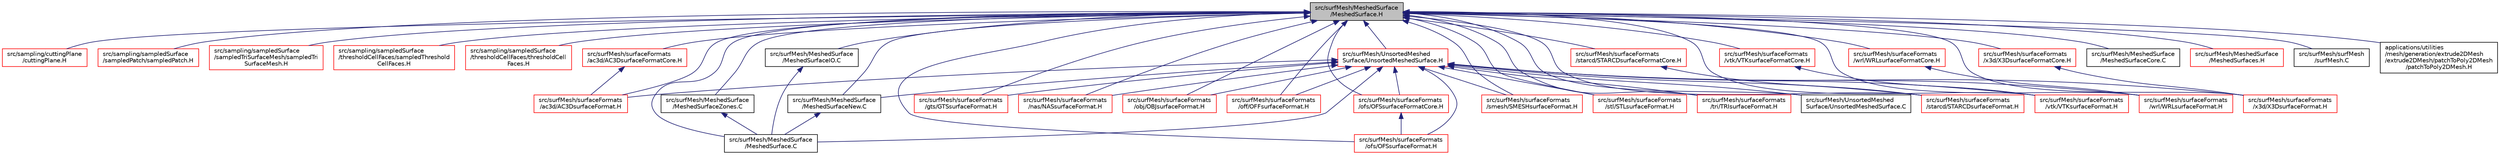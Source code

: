 digraph "src/surfMesh/MeshedSurface/MeshedSurface.H"
{
  bgcolor="transparent";
  edge [fontname="Helvetica",fontsize="10",labelfontname="Helvetica",labelfontsize="10"];
  node [fontname="Helvetica",fontsize="10",shape=record];
  Node193 [label="src/surfMesh/MeshedSurface\l/MeshedSurface.H",height=0.2,width=0.4,color="black", fillcolor="grey75", style="filled", fontcolor="black"];
  Node193 -> Node194 [dir="back",color="midnightblue",fontsize="10",style="solid",fontname="Helvetica"];
  Node194 [label="src/sampling/cuttingPlane\l/cuttingPlane.H",height=0.2,width=0.4,color="red",URL="$a14849.html"];
  Node193 -> Node200 [dir="back",color="midnightblue",fontsize="10",style="solid",fontname="Helvetica"];
  Node200 [label="src/sampling/sampledSurface\l/sampledPatch/sampledPatch.H",height=0.2,width=0.4,color="red",URL="$a15107.html"];
  Node193 -> Node206 [dir="back",color="midnightblue",fontsize="10",style="solid",fontname="Helvetica"];
  Node206 [label="src/sampling/sampledSurface\l/sampledTriSurfaceMesh/sampledTri\lSurfaceMesh.H",height=0.2,width=0.4,color="red",URL="$a15158.html"];
  Node193 -> Node209 [dir="back",color="midnightblue",fontsize="10",style="solid",fontname="Helvetica"];
  Node209 [label="src/sampling/sampledSurface\l/thresholdCellFaces/sampledThreshold\lCellFaces.H",height=0.2,width=0.4,color="red",URL="$a15167.html"];
  Node193 -> Node212 [dir="back",color="midnightblue",fontsize="10",style="solid",fontname="Helvetica"];
  Node212 [label="src/sampling/sampledSurface\l/thresholdCellFaces/thresholdCell\lFaces.H",height=0.2,width=0.4,color="red",URL="$a15176.html"];
  Node193 -> Node214 [dir="back",color="midnightblue",fontsize="10",style="solid",fontname="Helvetica"];
  Node214 [label="src/surfMesh/MeshedSurface\l/MeshedSurface.C",height=0.2,width=0.4,color="black",URL="$a15359.html"];
  Node193 -> Node215 [dir="back",color="midnightblue",fontsize="10",style="solid",fontname="Helvetica"];
  Node215 [label="src/surfMesh/MeshedSurface\l/MeshedSurfaceZones.C",height=0.2,width=0.4,color="black",URL="$a15383.html"];
  Node215 -> Node214 [dir="back",color="midnightblue",fontsize="10",style="solid",fontname="Helvetica"];
  Node193 -> Node216 [dir="back",color="midnightblue",fontsize="10",style="solid",fontname="Helvetica"];
  Node216 [label="src/surfMesh/MeshedSurface\l/MeshedSurfaceIO.C",height=0.2,width=0.4,color="black",URL="$a15368.html"];
  Node216 -> Node214 [dir="back",color="midnightblue",fontsize="10",style="solid",fontname="Helvetica"];
  Node193 -> Node217 [dir="back",color="midnightblue",fontsize="10",style="solid",fontname="Helvetica"];
  Node217 [label="src/surfMesh/MeshedSurface\l/MeshedSurfaceNew.C",height=0.2,width=0.4,color="black",URL="$a15371.html"];
  Node217 -> Node214 [dir="back",color="midnightblue",fontsize="10",style="solid",fontname="Helvetica"];
  Node193 -> Node218 [dir="back",color="midnightblue",fontsize="10",style="solid",fontname="Helvetica"];
  Node218 [label="src/surfMesh/MeshedSurface\l/MeshedSurfaceCore.C",height=0.2,width=0.4,color="black",URL="$a15365.html"];
  Node193 -> Node219 [dir="back",color="midnightblue",fontsize="10",style="solid",fontname="Helvetica"];
  Node219 [label="src/surfMesh/MeshedSurface\l/MeshedSurfaces.H",height=0.2,width=0.4,color="red",URL="$a15377.html"];
  Node193 -> Node222 [dir="back",color="midnightblue",fontsize="10",style="solid",fontname="Helvetica"];
  Node222 [label="src/surfMesh/surfaceFormats\l/ac3d/AC3DsurfaceFormat.H",height=0.2,width=0.4,color="red",URL="$a15404.html"];
  Node193 -> Node225 [dir="back",color="midnightblue",fontsize="10",style="solid",fontname="Helvetica"];
  Node225 [label="src/surfMesh/surfaceFormats\l/ac3d/AC3DsurfaceFormatCore.H",height=0.2,width=0.4,color="red",URL="$a15410.html"];
  Node225 -> Node222 [dir="back",color="midnightblue",fontsize="10",style="solid",fontname="Helvetica"];
  Node193 -> Node228 [dir="back",color="midnightblue",fontsize="10",style="solid",fontname="Helvetica"];
  Node228 [label="src/surfMesh/surfaceFormats\l/gts/GTSsurfaceFormat.H",height=0.2,width=0.4,color="red",URL="$a15422.html"];
  Node193 -> Node231 [dir="back",color="midnightblue",fontsize="10",style="solid",fontname="Helvetica"];
  Node231 [label="src/surfMesh/surfaceFormats\l/nas/NASsurfaceFormat.H",height=0.2,width=0.4,color="red",URL="$a15431.html"];
  Node193 -> Node234 [dir="back",color="midnightblue",fontsize="10",style="solid",fontname="Helvetica"];
  Node234 [label="src/surfMesh/surfaceFormats\l/obj/OBJsurfaceFormat.H",height=0.2,width=0.4,color="red",URL="$a15446.html"];
  Node193 -> Node237 [dir="back",color="midnightblue",fontsize="10",style="solid",fontname="Helvetica"];
  Node237 [label="src/surfMesh/surfaceFormats\l/off/OFFsurfaceFormat.H",height=0.2,width=0.4,color="red",URL="$a15455.html"];
  Node193 -> Node240 [dir="back",color="midnightblue",fontsize="10",style="solid",fontname="Helvetica"];
  Node240 [label="src/surfMesh/surfaceFormats\l/ofs/OFSsurfaceFormat.H",height=0.2,width=0.4,color="red",URL="$a15464.html"];
  Node193 -> Node243 [dir="back",color="midnightblue",fontsize="10",style="solid",fontname="Helvetica"];
  Node243 [label="src/surfMesh/surfaceFormats\l/ofs/OFSsurfaceFormatCore.H",height=0.2,width=0.4,color="red",URL="$a15470.html"];
  Node243 -> Node240 [dir="back",color="midnightblue",fontsize="10",style="solid",fontname="Helvetica"];
  Node193 -> Node245 [dir="back",color="midnightblue",fontsize="10",style="solid",fontname="Helvetica"];
  Node245 [label="src/surfMesh/surfaceFormats\l/smesh/SMESHsurfaceFormat.H",height=0.2,width=0.4,color="red",URL="$a15479.html"];
  Node193 -> Node248 [dir="back",color="midnightblue",fontsize="10",style="solid",fontname="Helvetica"];
  Node248 [label="src/surfMesh/surfaceFormats\l/starcd/STARCDsurfaceFormat.H",height=0.2,width=0.4,color="red",URL="$a15488.html"];
  Node193 -> Node251 [dir="back",color="midnightblue",fontsize="10",style="solid",fontname="Helvetica"];
  Node251 [label="src/surfMesh/surfaceFormats\l/starcd/STARCDsurfaceFormatCore.H",height=0.2,width=0.4,color="red",URL="$a15494.html"];
  Node251 -> Node248 [dir="back",color="midnightblue",fontsize="10",style="solid",fontname="Helvetica"];
  Node193 -> Node253 [dir="back",color="midnightblue",fontsize="10",style="solid",fontname="Helvetica"];
  Node253 [label="src/surfMesh/surfaceFormats\l/stl/STLsurfaceFormat.H",height=0.2,width=0.4,color="red",URL="$a15506.html"];
  Node193 -> Node256 [dir="back",color="midnightblue",fontsize="10",style="solid",fontname="Helvetica"];
  Node256 [label="src/surfMesh/surfaceFormats\l/tri/TRIsurfaceFormat.H",height=0.2,width=0.4,color="red",URL="$a15533.html"];
  Node193 -> Node260 [dir="back",color="midnightblue",fontsize="10",style="solid",fontname="Helvetica"];
  Node260 [label="src/surfMesh/surfaceFormats\l/vtk/VTKsurfaceFormat.H",height=0.2,width=0.4,color="red",URL="$a15548.html"];
  Node193 -> Node264 [dir="back",color="midnightblue",fontsize="10",style="solid",fontname="Helvetica"];
  Node264 [label="src/surfMesh/surfaceFormats\l/vtk/VTKsurfaceFormatCore.H",height=0.2,width=0.4,color="red",URL="$a15554.html"];
  Node264 -> Node260 [dir="back",color="midnightblue",fontsize="10",style="solid",fontname="Helvetica"];
  Node193 -> Node266 [dir="back",color="midnightblue",fontsize="10",style="solid",fontname="Helvetica"];
  Node266 [label="src/surfMesh/surfaceFormats\l/wrl/WRLsurfaceFormat.H",height=0.2,width=0.4,color="red",URL="$a15563.html"];
  Node193 -> Node269 [dir="back",color="midnightblue",fontsize="10",style="solid",fontname="Helvetica"];
  Node269 [label="src/surfMesh/surfaceFormats\l/wrl/WRLsurfaceFormatCore.H",height=0.2,width=0.4,color="red",URL="$a15569.html"];
  Node269 -> Node266 [dir="back",color="midnightblue",fontsize="10",style="solid",fontname="Helvetica"];
  Node193 -> Node271 [dir="back",color="midnightblue",fontsize="10",style="solid",fontname="Helvetica"];
  Node271 [label="src/surfMesh/surfaceFormats\l/x3d/X3DsurfaceFormat.H",height=0.2,width=0.4,color="red",URL="$a15578.html"];
  Node193 -> Node274 [dir="back",color="midnightblue",fontsize="10",style="solid",fontname="Helvetica"];
  Node274 [label="src/surfMesh/surfaceFormats\l/x3d/X3DsurfaceFormatCore.H",height=0.2,width=0.4,color="red",URL="$a15584.html"];
  Node274 -> Node271 [dir="back",color="midnightblue",fontsize="10",style="solid",fontname="Helvetica"];
  Node193 -> Node276 [dir="back",color="midnightblue",fontsize="10",style="solid",fontname="Helvetica"];
  Node276 [label="src/surfMesh/surfMesh\l/surfMesh.C",height=0.2,width=0.4,color="black",URL="$a15620.html"];
  Node193 -> Node277 [dir="back",color="midnightblue",fontsize="10",style="solid",fontname="Helvetica"];
  Node277 [label="src/surfMesh/UnsortedMeshed\lSurface/UnsortedMeshedSurface.C",height=0.2,width=0.4,color="black",URL="$a15656.html"];
  Node193 -> Node278 [dir="back",color="midnightblue",fontsize="10",style="solid",fontname="Helvetica"];
  Node278 [label="src/surfMesh/UnsortedMeshed\lSurface/UnsortedMeshedSurface.H",height=0.2,width=0.4,color="red",URL="$a15659.html"];
  Node278 -> Node214 [dir="back",color="midnightblue",fontsize="10",style="solid",fontname="Helvetica"];
  Node278 -> Node217 [dir="back",color="midnightblue",fontsize="10",style="solid",fontname="Helvetica"];
  Node278 -> Node222 [dir="back",color="midnightblue",fontsize="10",style="solid",fontname="Helvetica"];
  Node278 -> Node228 [dir="back",color="midnightblue",fontsize="10",style="solid",fontname="Helvetica"];
  Node278 -> Node231 [dir="back",color="midnightblue",fontsize="10",style="solid",fontname="Helvetica"];
  Node278 -> Node234 [dir="back",color="midnightblue",fontsize="10",style="solid",fontname="Helvetica"];
  Node278 -> Node237 [dir="back",color="midnightblue",fontsize="10",style="solid",fontname="Helvetica"];
  Node278 -> Node240 [dir="back",color="midnightblue",fontsize="10",style="solid",fontname="Helvetica"];
  Node278 -> Node243 [dir="back",color="midnightblue",fontsize="10",style="solid",fontname="Helvetica"];
  Node278 -> Node245 [dir="back",color="midnightblue",fontsize="10",style="solid",fontname="Helvetica"];
  Node278 -> Node248 [dir="back",color="midnightblue",fontsize="10",style="solid",fontname="Helvetica"];
  Node278 -> Node253 [dir="back",color="midnightblue",fontsize="10",style="solid",fontname="Helvetica"];
  Node278 -> Node256 [dir="back",color="midnightblue",fontsize="10",style="solid",fontname="Helvetica"];
  Node278 -> Node260 [dir="back",color="midnightblue",fontsize="10",style="solid",fontname="Helvetica"];
  Node278 -> Node266 [dir="back",color="midnightblue",fontsize="10",style="solid",fontname="Helvetica"];
  Node278 -> Node271 [dir="back",color="midnightblue",fontsize="10",style="solid",fontname="Helvetica"];
  Node278 -> Node277 [dir="back",color="midnightblue",fontsize="10",style="solid",fontname="Helvetica"];
  Node193 -> Node282 [dir="back",color="midnightblue",fontsize="10",style="solid",fontname="Helvetica"];
  Node282 [label="applications/utilities\l/mesh/generation/extrude2DMesh\l/extrude2DMesh/patchToPoly2DMesh\l/patchToPoly2DMesh.H",height=0.2,width=0.4,color="black",URL="$a18455.html"];
}
